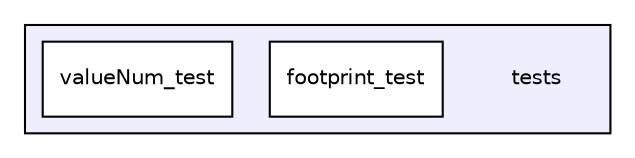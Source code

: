digraph "tests" {
  compound=true
  node [ fontsize="10", fontname="Helvetica"];
  edge [ labelfontsize="10", labelfontname="Helvetica"];
  subgraph clusterdir_59425e443f801f1f2fd8bbe4959a3ccf {
    graph [ bgcolor="#eeeeff", pencolor="black", label="" URL="dir_59425e443f801f1f2fd8bbe4959a3ccf.html"];
    dir_59425e443f801f1f2fd8bbe4959a3ccf [shape=plaintext label="tests"];
    dir_d2d359aa3cf180176f17e4d82cfddf33 [shape=box label="footprint_test" color="black" fillcolor="white" style="filled" URL="dir_d2d359aa3cf180176f17e4d82cfddf33.html"];
    dir_b34919e32905b4343c9ea71ed30826f5 [shape=box label="valueNum_test" color="black" fillcolor="white" style="filled" URL="dir_b34919e32905b4343c9ea71ed30826f5.html"];
  }
}
